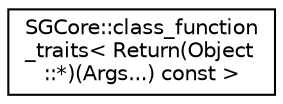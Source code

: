 digraph "Graphical Class Hierarchy"
{
 // LATEX_PDF_SIZE
  edge [fontname="Helvetica",fontsize="10",labelfontname="Helvetica",labelfontsize="10"];
  node [fontname="Helvetica",fontsize="10",shape=record];
  rankdir="LR";
  Node0 [label="SGCore::class_function\l_traits\< Return(Object\l::*)(Args...) const \>",height=0.2,width=0.4,color="black", fillcolor="white", style="filled",URL="$structSGCore_1_1class__function__traits_3_01Return_07Object_1_1_5_08_07Args_8_8_8_08_01const_01_4.html",tooltip=" "];
}
